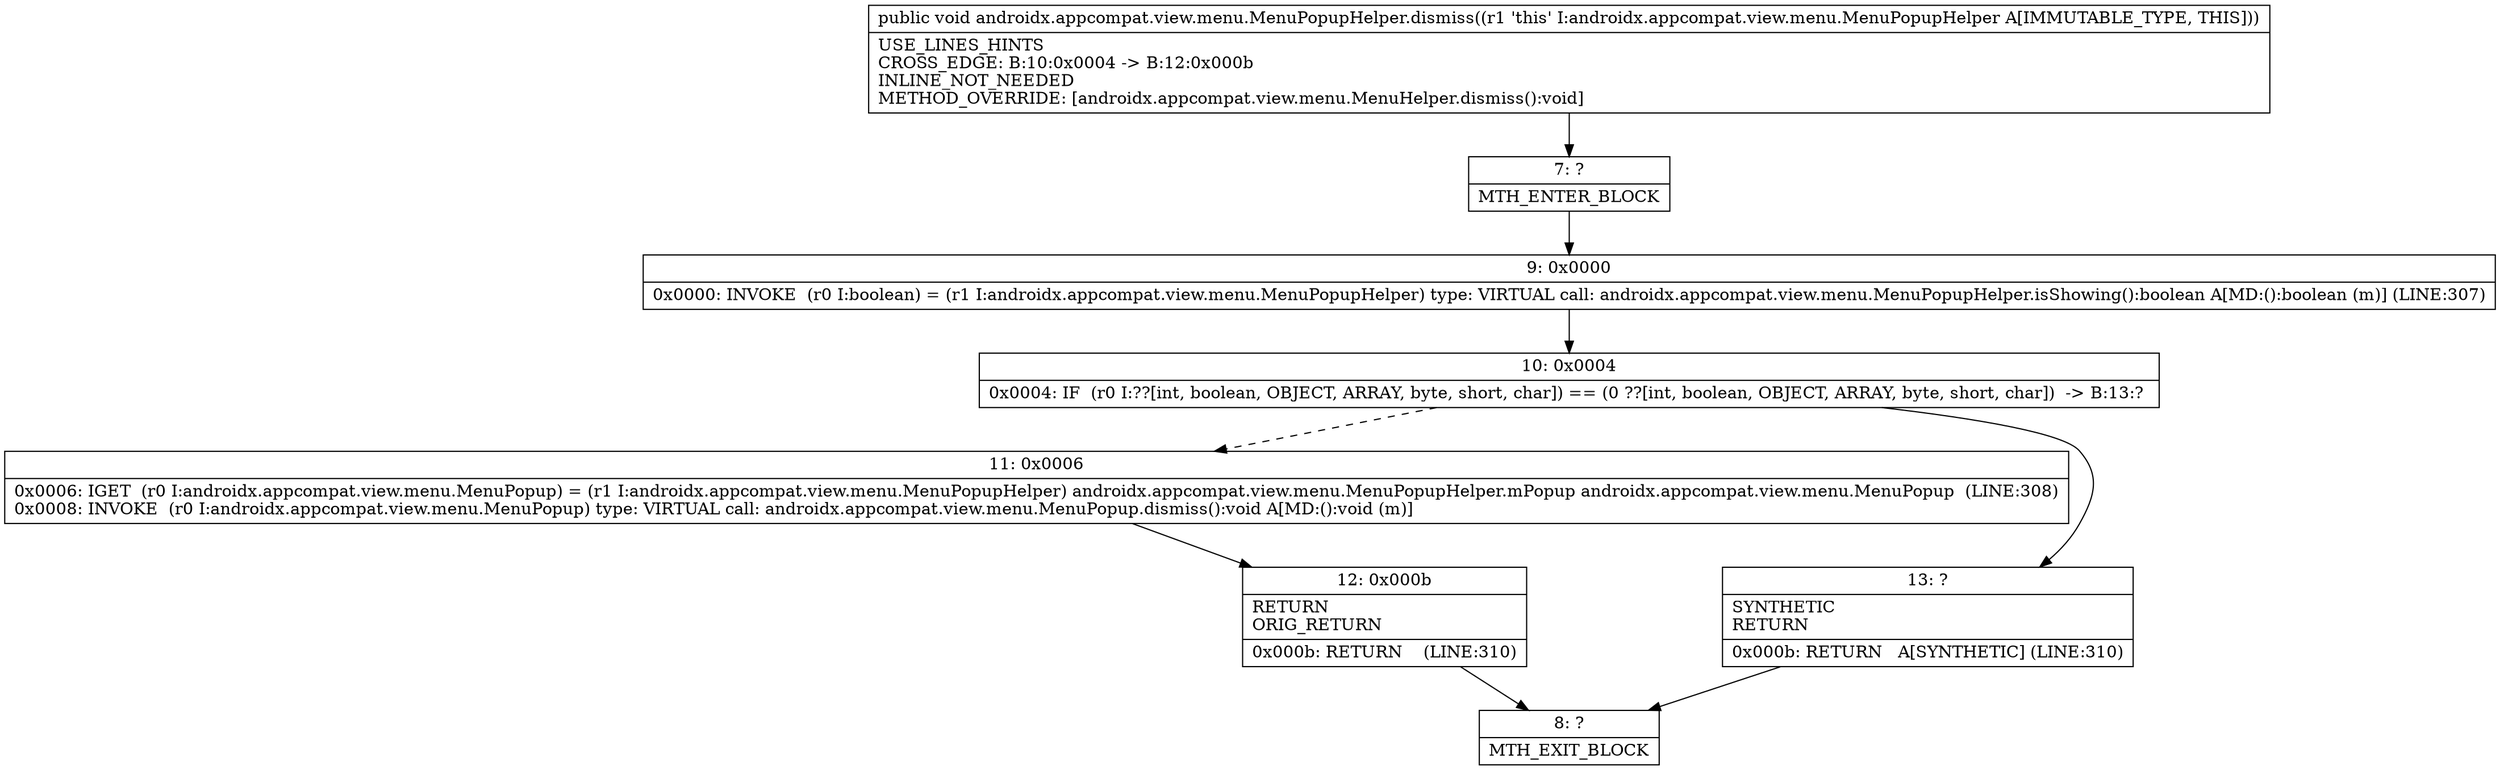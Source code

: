 digraph "CFG forandroidx.appcompat.view.menu.MenuPopupHelper.dismiss()V" {
Node_7 [shape=record,label="{7\:\ ?|MTH_ENTER_BLOCK\l}"];
Node_9 [shape=record,label="{9\:\ 0x0000|0x0000: INVOKE  (r0 I:boolean) = (r1 I:androidx.appcompat.view.menu.MenuPopupHelper) type: VIRTUAL call: androidx.appcompat.view.menu.MenuPopupHelper.isShowing():boolean A[MD:():boolean (m)] (LINE:307)\l}"];
Node_10 [shape=record,label="{10\:\ 0x0004|0x0004: IF  (r0 I:??[int, boolean, OBJECT, ARRAY, byte, short, char]) == (0 ??[int, boolean, OBJECT, ARRAY, byte, short, char])  \-\> B:13:? \l}"];
Node_11 [shape=record,label="{11\:\ 0x0006|0x0006: IGET  (r0 I:androidx.appcompat.view.menu.MenuPopup) = (r1 I:androidx.appcompat.view.menu.MenuPopupHelper) androidx.appcompat.view.menu.MenuPopupHelper.mPopup androidx.appcompat.view.menu.MenuPopup  (LINE:308)\l0x0008: INVOKE  (r0 I:androidx.appcompat.view.menu.MenuPopup) type: VIRTUAL call: androidx.appcompat.view.menu.MenuPopup.dismiss():void A[MD:():void (m)]\l}"];
Node_12 [shape=record,label="{12\:\ 0x000b|RETURN\lORIG_RETURN\l|0x000b: RETURN    (LINE:310)\l}"];
Node_8 [shape=record,label="{8\:\ ?|MTH_EXIT_BLOCK\l}"];
Node_13 [shape=record,label="{13\:\ ?|SYNTHETIC\lRETURN\l|0x000b: RETURN   A[SYNTHETIC] (LINE:310)\l}"];
MethodNode[shape=record,label="{public void androidx.appcompat.view.menu.MenuPopupHelper.dismiss((r1 'this' I:androidx.appcompat.view.menu.MenuPopupHelper A[IMMUTABLE_TYPE, THIS]))  | USE_LINES_HINTS\lCROSS_EDGE: B:10:0x0004 \-\> B:12:0x000b\lINLINE_NOT_NEEDED\lMETHOD_OVERRIDE: [androidx.appcompat.view.menu.MenuHelper.dismiss():void]\l}"];
MethodNode -> Node_7;Node_7 -> Node_9;
Node_9 -> Node_10;
Node_10 -> Node_11[style=dashed];
Node_10 -> Node_13;
Node_11 -> Node_12;
Node_12 -> Node_8;
Node_13 -> Node_8;
}

